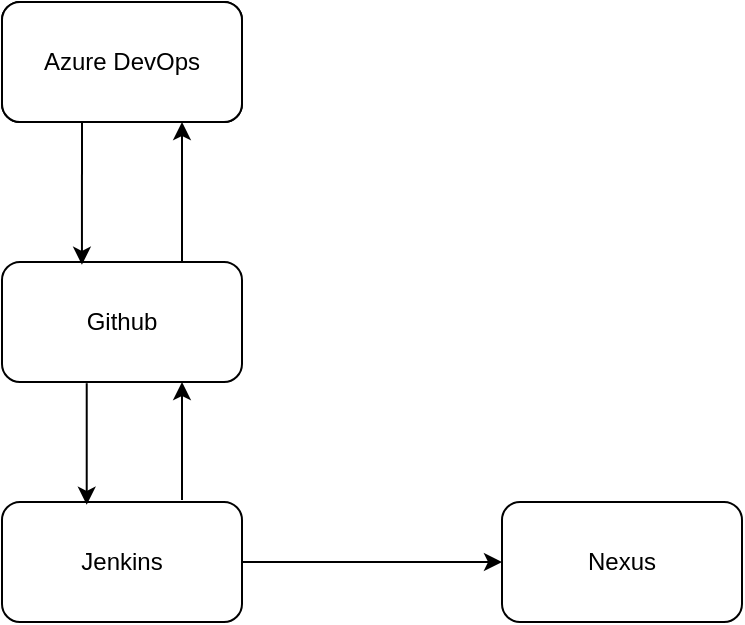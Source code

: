 <mxfile version="14.4.3" type="github"><diagram id="YgaGAztcJjUgVjKk0HUL" name="Page-1"><mxGraphModel dx="1038" dy="548" grid="1" gridSize="10" guides="1" tooltips="1" connect="1" arrows="1" fold="1" page="1" pageScale="1" pageWidth="827" pageHeight="1169" math="0" shadow="0"><root><mxCell id="0"/><mxCell id="1" parent="0"/><mxCell id="yDklGU2_a152fJEsLyFz-3" value="Azure DevOps" style="rounded=1;whiteSpace=wrap;html=1;" vertex="1" parent="1"><mxGeometry x="350" y="250" width="120" height="60" as="geometry"/></mxCell><mxCell id="yDklGU2_a152fJEsLyFz-4" value="Azure DevOps" style="rounded=1;whiteSpace=wrap;html=1;" vertex="1" parent="1"><mxGeometry x="350" y="250" width="120" height="60" as="geometry"/></mxCell><mxCell id="yDklGU2_a152fJEsLyFz-5" value="Github" style="rounded=1;whiteSpace=wrap;html=1;" vertex="1" parent="1"><mxGeometry x="350" y="380" width="120" height="60" as="geometry"/></mxCell><mxCell id="yDklGU2_a152fJEsLyFz-8" value="" style="endArrow=classic;html=1;entryX=0.333;entryY=0.023;entryDx=0;entryDy=0;entryPerimeter=0;" edge="1" parent="1" target="yDklGU2_a152fJEsLyFz-5"><mxGeometry width="50" height="50" relative="1" as="geometry"><mxPoint x="390" y="310" as="sourcePoint"/><mxPoint x="440" y="260" as="targetPoint"/></mxGeometry></mxCell><mxCell id="yDklGU2_a152fJEsLyFz-10" value="" style="endArrow=classic;html=1;exitX=0.75;exitY=0;exitDx=0;exitDy=0;" edge="1" parent="1" source="yDklGU2_a152fJEsLyFz-5"><mxGeometry width="50" height="50" relative="1" as="geometry"><mxPoint x="390" y="310" as="sourcePoint"/><mxPoint x="440" y="310" as="targetPoint"/></mxGeometry></mxCell><mxCell id="yDklGU2_a152fJEsLyFz-12" value="Jenkins" style="rounded=1;whiteSpace=wrap;html=1;" vertex="1" parent="1"><mxGeometry x="350" y="500" width="120" height="60" as="geometry"/></mxCell><mxCell id="yDklGU2_a152fJEsLyFz-13" value="" style="endArrow=classic;html=1;entryX=0.75;entryY=1;entryDx=0;entryDy=0;" edge="1" parent="1" target="yDklGU2_a152fJEsLyFz-5"><mxGeometry width="50" height="50" relative="1" as="geometry"><mxPoint x="440" y="499" as="sourcePoint"/><mxPoint x="400" y="470" as="targetPoint"/></mxGeometry></mxCell><mxCell id="yDklGU2_a152fJEsLyFz-14" value="" style="endArrow=classic;html=1;exitX=0.353;exitY=1.01;exitDx=0;exitDy=0;exitPerimeter=0;entryX=0.353;entryY=0.023;entryDx=0;entryDy=0;entryPerimeter=0;" edge="1" parent="1" source="yDklGU2_a152fJEsLyFz-5" target="yDklGU2_a152fJEsLyFz-12"><mxGeometry width="50" height="50" relative="1" as="geometry"><mxPoint x="390" y="410" as="sourcePoint"/><mxPoint x="440" y="360" as="targetPoint"/></mxGeometry></mxCell><mxCell id="yDklGU2_a152fJEsLyFz-16" value="Nexus" style="rounded=1;whiteSpace=wrap;html=1;" vertex="1" parent="1"><mxGeometry x="600" y="500" width="120" height="60" as="geometry"/></mxCell><mxCell id="yDklGU2_a152fJEsLyFz-17" value="" style="endArrow=classic;html=1;exitX=1;exitY=0.5;exitDx=0;exitDy=0;entryX=0;entryY=0.5;entryDx=0;entryDy=0;" edge="1" parent="1" source="yDklGU2_a152fJEsLyFz-12" target="yDklGU2_a152fJEsLyFz-16"><mxGeometry width="50" height="50" relative="1" as="geometry"><mxPoint x="390" y="410" as="sourcePoint"/><mxPoint x="440" y="360" as="targetPoint"/></mxGeometry></mxCell></root></mxGraphModel></diagram></mxfile>